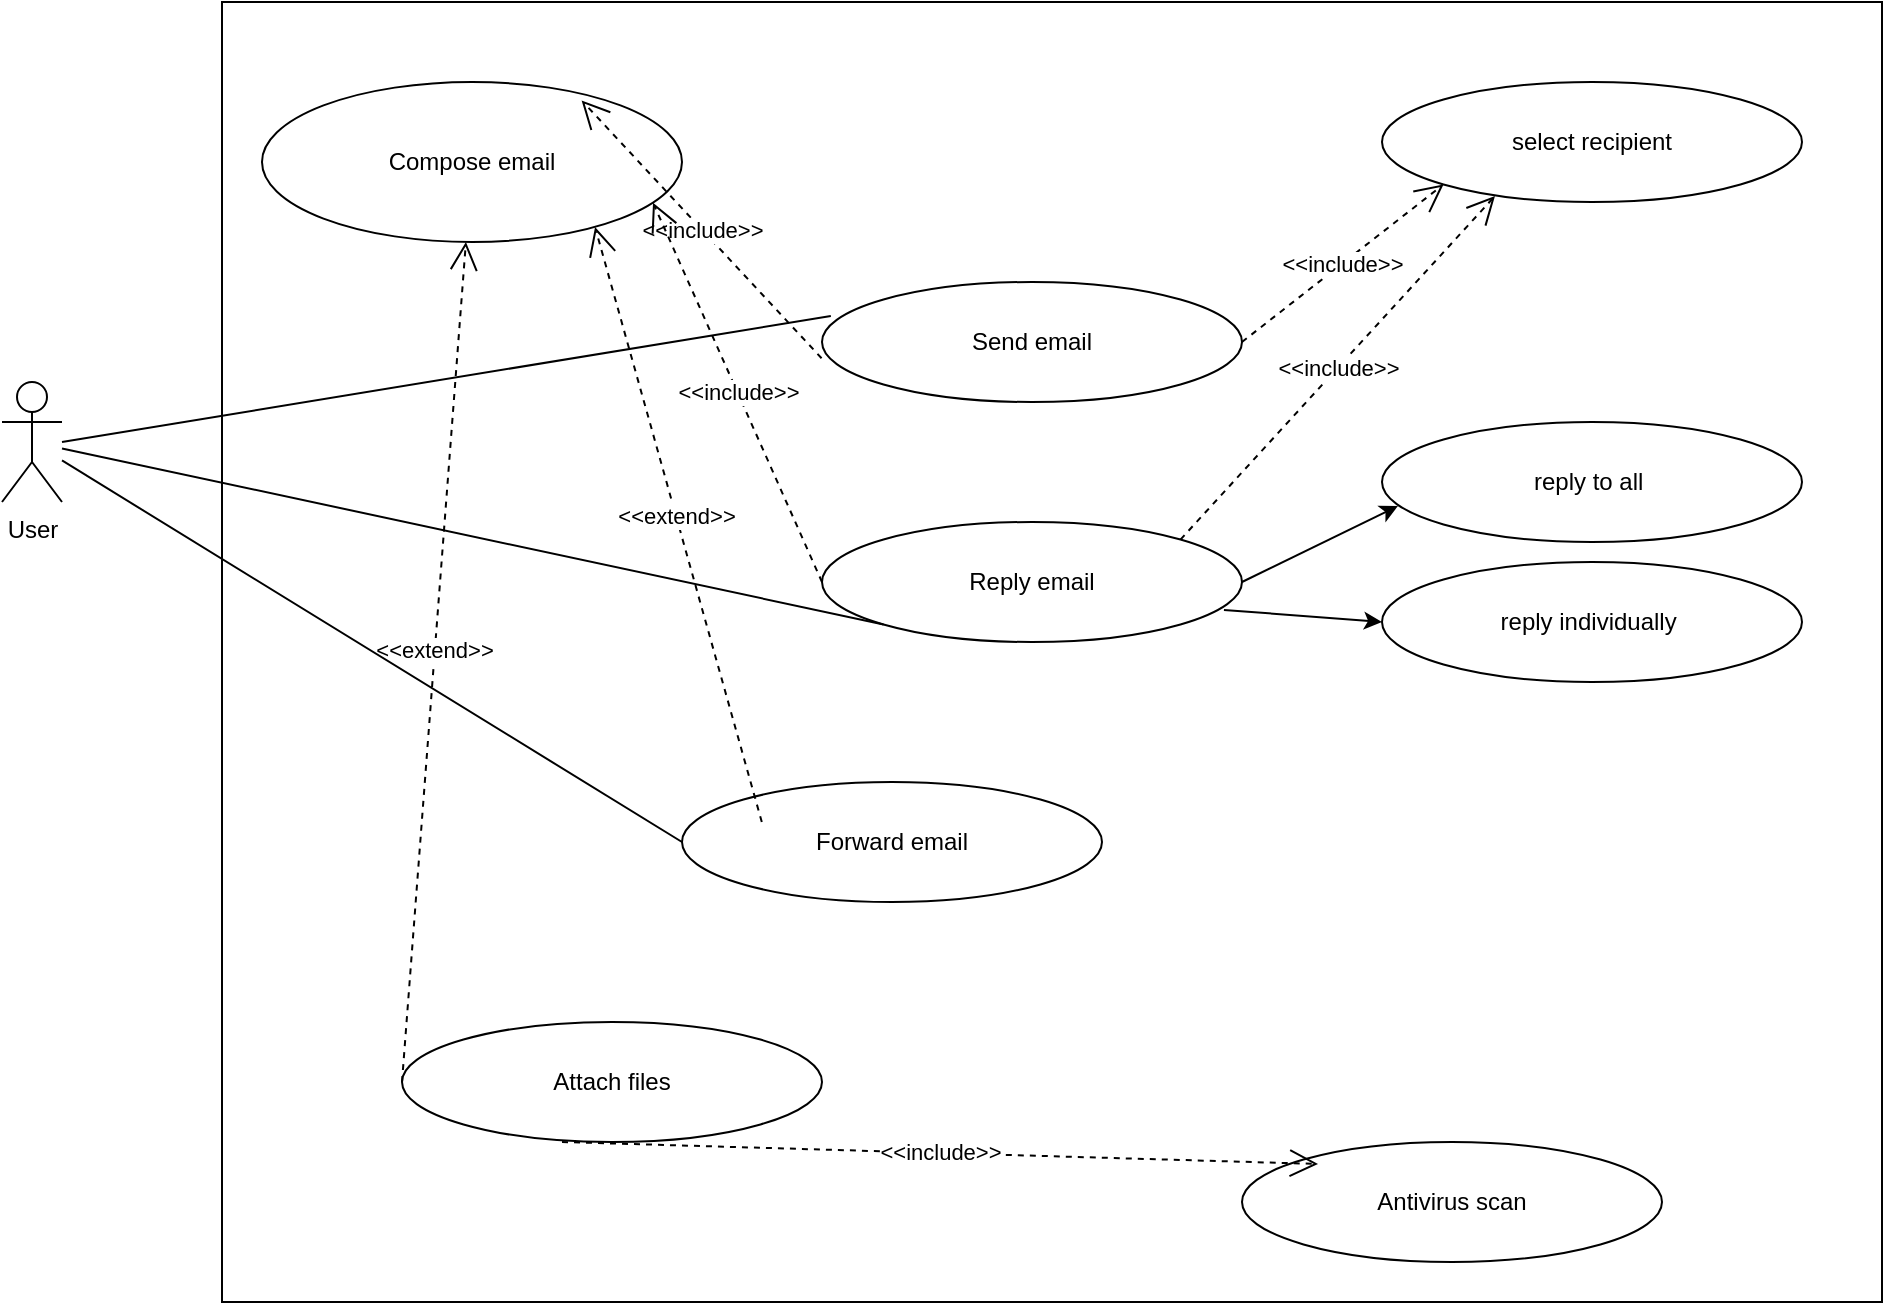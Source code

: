 <mxfile version="28.1.2">
  <diagram name="Page-1" id="Y9HMARYmGWYA54-A5BWU">
    <mxGraphModel dx="979" dy="1018" grid="1" gridSize="10" guides="1" tooltips="1" connect="1" arrows="1" fold="1" page="1" pageScale="1" pageWidth="827" pageHeight="1169" math="0" shadow="0">
      <root>
        <mxCell id="0" />
        <mxCell id="1" parent="0" />
        <mxCell id="s0LiU8m4L1AXI0Rs9ViZ-1" value="" style="rounded=0;whiteSpace=wrap;html=1;direction=south;" vertex="1" parent="1">
          <mxGeometry x="170" y="110" width="830" height="650" as="geometry" />
        </mxCell>
        <mxCell id="s0LiU8m4L1AXI0Rs9ViZ-2" value="User" style="shape=umlActor;verticalLabelPosition=bottom;verticalAlign=top;html=1;outlineConnect=0;" vertex="1" parent="1">
          <mxGeometry x="60" y="300" width="30" height="60" as="geometry" />
        </mxCell>
        <mxCell id="s0LiU8m4L1AXI0Rs9ViZ-3" value="Compose email" style="ellipse;whiteSpace=wrap;html=1;" vertex="1" parent="1">
          <mxGeometry x="190" y="150" width="210" height="80" as="geometry" />
        </mxCell>
        <mxCell id="s0LiU8m4L1AXI0Rs9ViZ-4" value="Send email" style="ellipse;whiteSpace=wrap;html=1;" vertex="1" parent="1">
          <mxGeometry x="470" y="250" width="210" height="60" as="geometry" />
        </mxCell>
        <mxCell id="s0LiU8m4L1AXI0Rs9ViZ-5" value="Reply email" style="ellipse;whiteSpace=wrap;html=1;" vertex="1" parent="1">
          <mxGeometry x="470" y="370" width="210" height="60" as="geometry" />
        </mxCell>
        <mxCell id="s0LiU8m4L1AXI0Rs9ViZ-6" value="Forward email" style="ellipse;whiteSpace=wrap;html=1;" vertex="1" parent="1">
          <mxGeometry x="400" y="500" width="210" height="60" as="geometry" />
        </mxCell>
        <mxCell id="s0LiU8m4L1AXI0Rs9ViZ-7" value="Attach files" style="ellipse;whiteSpace=wrap;html=1;" vertex="1" parent="1">
          <mxGeometry x="260" y="620" width="210" height="60" as="geometry" />
        </mxCell>
        <mxCell id="s0LiU8m4L1AXI0Rs9ViZ-9" style="edgeStyle=orthogonalEdgeStyle;rounded=0;orthogonalLoop=1;jettySize=auto;html=1;exitX=0.5;exitY=1;exitDx=0;exitDy=0;" edge="1" parent="1" source="s0LiU8m4L1AXI0Rs9ViZ-3" target="s0LiU8m4L1AXI0Rs9ViZ-3">
          <mxGeometry relative="1" as="geometry" />
        </mxCell>
        <mxCell id="s0LiU8m4L1AXI0Rs9ViZ-10" value="&amp;lt;&amp;lt;extend&amp;gt;&amp;gt;" style="endArrow=open;endSize=12;dashed=1;html=1;rounded=0;exitX=0;exitY=0.5;exitDx=0;exitDy=0;" edge="1" parent="1" source="s0LiU8m4L1AXI0Rs9ViZ-7" target="s0LiU8m4L1AXI0Rs9ViZ-3">
          <mxGeometry x="0.029" width="160" relative="1" as="geometry">
            <mxPoint x="270" y="510" as="sourcePoint" />
            <mxPoint x="231" y="470" as="targetPoint" />
            <Array as="points" />
            <mxPoint as="offset" />
          </mxGeometry>
        </mxCell>
        <mxCell id="s0LiU8m4L1AXI0Rs9ViZ-11" value="Antivirus scan" style="ellipse;whiteSpace=wrap;html=1;" vertex="1" parent="1">
          <mxGeometry x="680" y="680" width="210" height="60" as="geometry" />
        </mxCell>
        <mxCell id="s0LiU8m4L1AXI0Rs9ViZ-12" value="&amp;lt;&amp;lt;include&amp;gt;&amp;gt;" style="endArrow=open;endSize=12;dashed=1;html=1;rounded=0;entryX=0.181;entryY=0.183;entryDx=0;entryDy=0;entryPerimeter=0;exitX=0.381;exitY=1;exitDx=0;exitDy=0;exitPerimeter=0;" edge="1" parent="1" source="s0LiU8m4L1AXI0Rs9ViZ-7" target="s0LiU8m4L1AXI0Rs9ViZ-11">
          <mxGeometry width="160" relative="1" as="geometry">
            <mxPoint x="460.835" y="726" as="sourcePoint" />
            <mxPoint x="414" y="540" as="targetPoint" />
          </mxGeometry>
        </mxCell>
        <mxCell id="s0LiU8m4L1AXI0Rs9ViZ-14" value="&amp;lt;&amp;lt;include&amp;gt;&amp;gt;" style="endArrow=open;endSize=12;dashed=1;html=1;rounded=0;exitX=-0.001;exitY=0.635;exitDx=0;exitDy=0;entryX=0.761;entryY=0.115;entryDx=0;entryDy=0;entryPerimeter=0;exitPerimeter=0;" edge="1" parent="1" source="s0LiU8m4L1AXI0Rs9ViZ-4" target="s0LiU8m4L1AXI0Rs9ViZ-3">
          <mxGeometry width="160" relative="1" as="geometry">
            <mxPoint x="180" y="470" as="sourcePoint" />
            <mxPoint x="340" y="470" as="targetPoint" />
          </mxGeometry>
        </mxCell>
        <mxCell id="s0LiU8m4L1AXI0Rs9ViZ-22" value="" style="endArrow=none;html=1;rounded=0;entryX=0;entryY=0.5;entryDx=0;entryDy=0;" edge="1" parent="1" source="s0LiU8m4L1AXI0Rs9ViZ-2" target="s0LiU8m4L1AXI0Rs9ViZ-6">
          <mxGeometry width="50" height="50" relative="1" as="geometry">
            <mxPoint x="150" y="460" as="sourcePoint" />
            <mxPoint x="200" y="410" as="targetPoint" />
          </mxGeometry>
        </mxCell>
        <mxCell id="s0LiU8m4L1AXI0Rs9ViZ-23" value="select recipient" style="ellipse;whiteSpace=wrap;html=1;" vertex="1" parent="1">
          <mxGeometry x="750" y="150" width="210" height="60" as="geometry" />
        </mxCell>
        <mxCell id="s0LiU8m4L1AXI0Rs9ViZ-25" value="reply individually&amp;nbsp;" style="ellipse;whiteSpace=wrap;html=1;" vertex="1" parent="1">
          <mxGeometry x="750" y="390" width="210" height="60" as="geometry" />
        </mxCell>
        <mxCell id="s0LiU8m4L1AXI0Rs9ViZ-26" value="reply to all&amp;nbsp;" style="ellipse;whiteSpace=wrap;html=1;" vertex="1" parent="1">
          <mxGeometry x="750" y="320" width="210" height="60" as="geometry" />
        </mxCell>
        <mxCell id="s0LiU8m4L1AXI0Rs9ViZ-27" value="" style="endArrow=classic;html=1;rounded=0;entryX=0.038;entryY=0.7;entryDx=0;entryDy=0;entryPerimeter=0;exitX=1;exitY=0.5;exitDx=0;exitDy=0;" edge="1" parent="1" source="s0LiU8m4L1AXI0Rs9ViZ-5" target="s0LiU8m4L1AXI0Rs9ViZ-26">
          <mxGeometry width="50" height="50" relative="1" as="geometry">
            <mxPoint x="640" y="335" as="sourcePoint" />
            <mxPoint x="690" y="285" as="targetPoint" />
          </mxGeometry>
        </mxCell>
        <mxCell id="s0LiU8m4L1AXI0Rs9ViZ-28" value="" style="endArrow=classic;html=1;rounded=0;exitX=0.957;exitY=0.733;exitDx=0;exitDy=0;exitPerimeter=0;entryX=0;entryY=0.5;entryDx=0;entryDy=0;" edge="1" parent="1" source="s0LiU8m4L1AXI0Rs9ViZ-5" target="s0LiU8m4L1AXI0Rs9ViZ-25">
          <mxGeometry width="50" height="50" relative="1" as="geometry">
            <mxPoint x="520" y="580" as="sourcePoint" />
            <mxPoint x="570" y="530" as="targetPoint" />
          </mxGeometry>
        </mxCell>
        <mxCell id="s0LiU8m4L1AXI0Rs9ViZ-29" value="&amp;lt;&amp;lt;include&amp;gt;&amp;gt;" style="endArrow=open;endSize=12;dashed=1;html=1;rounded=0;exitX=0;exitY=0.5;exitDx=0;exitDy=0;entryX=0.931;entryY=0.754;entryDx=0;entryDy=0;entryPerimeter=0;" edge="1" parent="1" source="s0LiU8m4L1AXI0Rs9ViZ-5" target="s0LiU8m4L1AXI0Rs9ViZ-3">
          <mxGeometry width="160" relative="1" as="geometry">
            <mxPoint x="420" y="333" as="sourcePoint" />
            <mxPoint x="390" y="290" as="targetPoint" />
          </mxGeometry>
        </mxCell>
        <mxCell id="s0LiU8m4L1AXI0Rs9ViZ-30" value="&amp;lt;&amp;lt;extend&amp;gt;&amp;gt;" style="endArrow=open;endSize=12;dashed=1;html=1;rounded=0;exitX=0.19;exitY=0.333;exitDx=0;exitDy=0;entryX=0.793;entryY=0.907;entryDx=0;entryDy=0;entryPerimeter=0;exitPerimeter=0;" edge="1" parent="1" source="s0LiU8m4L1AXI0Rs9ViZ-6" target="s0LiU8m4L1AXI0Rs9ViZ-3">
          <mxGeometry x="0.029" width="160" relative="1" as="geometry">
            <mxPoint x="310" y="510" as="sourcePoint" />
            <mxPoint x="351" y="410" as="targetPoint" />
            <Array as="points" />
            <mxPoint as="offset" />
          </mxGeometry>
        </mxCell>
        <mxCell id="s0LiU8m4L1AXI0Rs9ViZ-31" value="&amp;lt;&amp;lt;include&amp;gt;&amp;gt;" style="endArrow=open;endSize=12;dashed=1;html=1;rounded=0;exitX=1;exitY=0.5;exitDx=0;exitDy=0;entryX=0;entryY=1;entryDx=0;entryDy=0;" edge="1" parent="1" source="s0LiU8m4L1AXI0Rs9ViZ-4" target="s0LiU8m4L1AXI0Rs9ViZ-23">
          <mxGeometry width="160" relative="1" as="geometry">
            <mxPoint x="780" y="160" as="sourcePoint" />
            <mxPoint x="680" y="241" as="targetPoint" />
          </mxGeometry>
        </mxCell>
        <mxCell id="s0LiU8m4L1AXI0Rs9ViZ-33" value="&amp;lt;&amp;lt;include&amp;gt;&amp;gt;" style="endArrow=open;endSize=12;dashed=1;html=1;rounded=0;exitX=1;exitY=0;exitDx=0;exitDy=0;entryX=0.269;entryY=0.95;entryDx=0;entryDy=0;entryPerimeter=0;" edge="1" parent="1" source="s0LiU8m4L1AXI0Rs9ViZ-5" target="s0LiU8m4L1AXI0Rs9ViZ-23">
          <mxGeometry width="160" relative="1" as="geometry">
            <mxPoint x="690" y="280" as="sourcePoint" />
            <mxPoint x="801" y="281" as="targetPoint" />
          </mxGeometry>
        </mxCell>
        <mxCell id="s0LiU8m4L1AXI0Rs9ViZ-34" value="" style="endArrow=none;html=1;rounded=0;entryX=0;entryY=1;entryDx=0;entryDy=0;" edge="1" parent="1" source="s0LiU8m4L1AXI0Rs9ViZ-2" target="s0LiU8m4L1AXI0Rs9ViZ-5">
          <mxGeometry width="50" height="50" relative="1" as="geometry">
            <mxPoint x="430" y="500" as="sourcePoint" />
            <mxPoint x="480" y="450" as="targetPoint" />
          </mxGeometry>
        </mxCell>
        <mxCell id="s0LiU8m4L1AXI0Rs9ViZ-35" value="" style="endArrow=none;html=1;rounded=0;entryX=0.021;entryY=0.283;entryDx=0;entryDy=0;entryPerimeter=0;" edge="1" parent="1" target="s0LiU8m4L1AXI0Rs9ViZ-4">
          <mxGeometry width="50" height="50" relative="1" as="geometry">
            <mxPoint x="90" y="330" as="sourcePoint" />
            <mxPoint x="480" y="450" as="targetPoint" />
          </mxGeometry>
        </mxCell>
      </root>
    </mxGraphModel>
  </diagram>
</mxfile>
